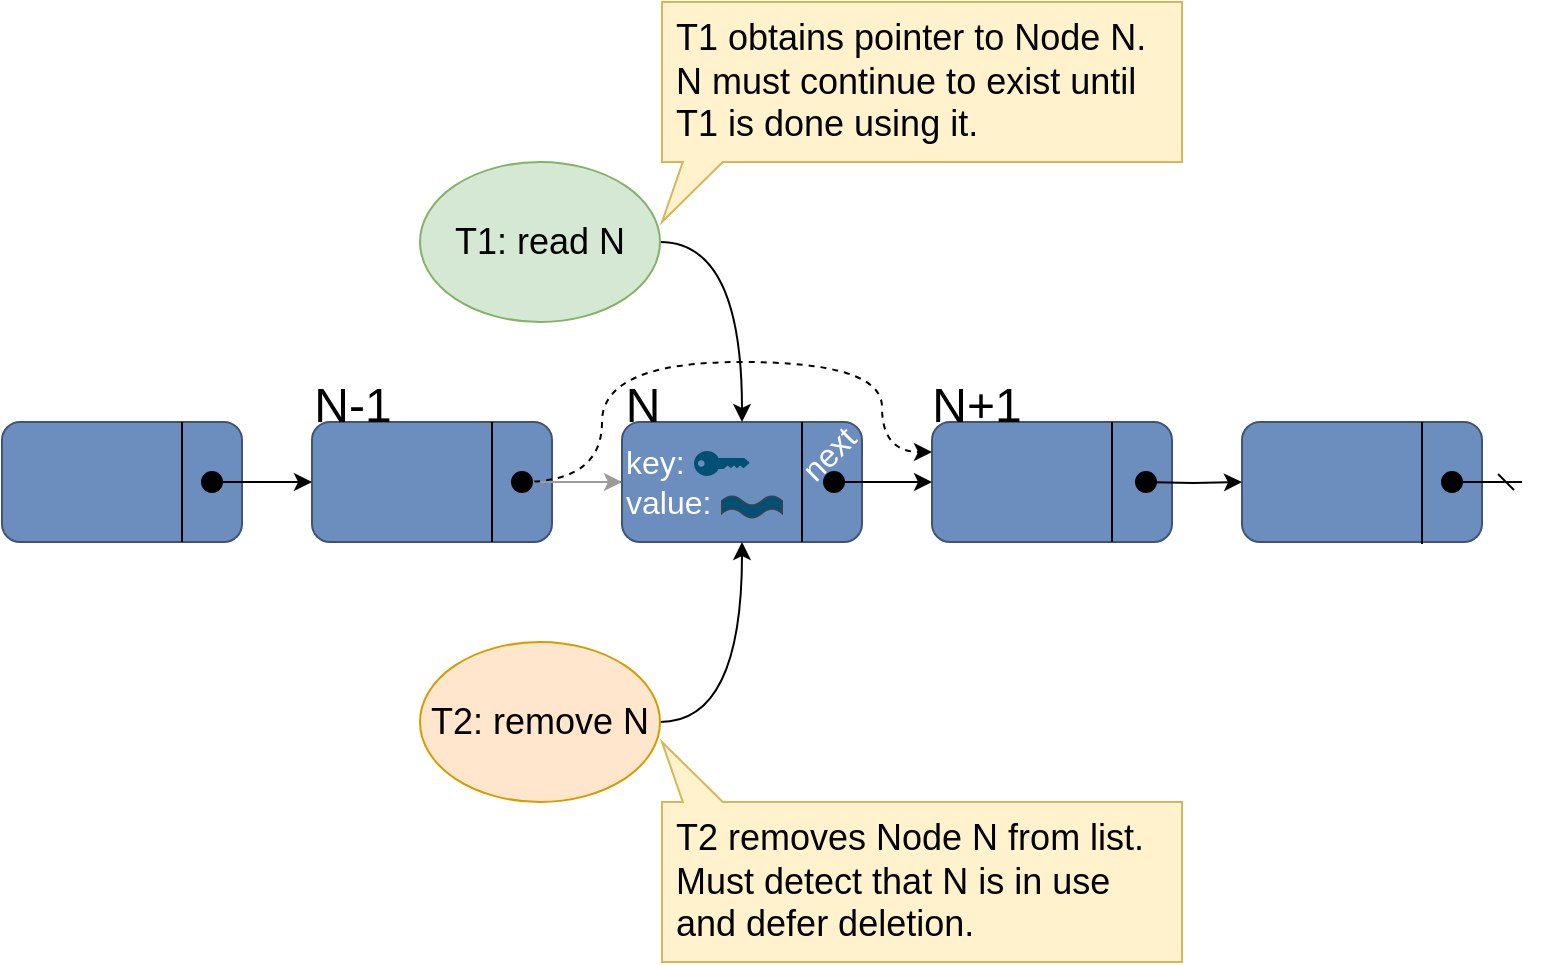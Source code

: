<mxfile version="21.1.2" type="device">
  <diagram name="Page-1" id="3ZNWpio1twOVjBkZWGlh">
    <mxGraphModel dx="1098" dy="820" grid="1" gridSize="10" guides="1" tooltips="1" connect="1" arrows="1" fold="1" page="1" pageScale="1" pageWidth="850" pageHeight="1100" math="0" shadow="0">
      <root>
        <mxCell id="0" />
        <mxCell id="1" parent="0" />
        <mxCell id="CJfr3QqIfbeVyX5R_hRZ-74" value="" style="edgeStyle=orthogonalEdgeStyle;rounded=0;orthogonalLoop=1;jettySize=auto;html=1;" edge="1" parent="1" source="CJfr3QqIfbeVyX5R_hRZ-24" target="CJfr3QqIfbeVyX5R_hRZ-73">
          <mxGeometry relative="1" as="geometry" />
        </mxCell>
        <mxCell id="CJfr3QqIfbeVyX5R_hRZ-24" value="&lt;font color=&quot;#ffffff&quot; style=&quot;font-size: 16px;&quot;&gt;key:&amp;nbsp;&lt;br&gt;value:&amp;nbsp;&lt;br&gt;&lt;/font&gt;" style="rounded=1;whiteSpace=wrap;html=1;flipH=1;fillColor=#6C8EBF;strokeColor=#415573;align=left;" vertex="1" parent="1">
          <mxGeometry x="350" y="610" width="120" height="60" as="geometry" />
        </mxCell>
        <mxCell id="CJfr3QqIfbeVyX5R_hRZ-25" value="" style="rounded=1;whiteSpace=wrap;html=1;flipH=1;fillColor=#6C8EBF;strokeColor=#415573;" vertex="1" parent="1">
          <mxGeometry x="505" y="610" width="120" height="60" as="geometry" />
        </mxCell>
        <mxCell id="CJfr3QqIfbeVyX5R_hRZ-26" value="" style="rounded=1;whiteSpace=wrap;html=1;flipH=1;fillColor=#6C8EBF;strokeColor=#415573;" vertex="1" parent="1">
          <mxGeometry x="660" y="610" width="120" height="60" as="geometry" />
        </mxCell>
        <mxCell id="CJfr3QqIfbeVyX5R_hRZ-43" value="" style="rounded=1;whiteSpace=wrap;html=1;flipH=1;fillColor=#6C8EBF;strokeColor=#415573;" vertex="1" parent="1">
          <mxGeometry x="40" y="610" width="120" height="60" as="geometry" />
        </mxCell>
        <mxCell id="CJfr3QqIfbeVyX5R_hRZ-45" value="" style="rounded=1;whiteSpace=wrap;html=1;flipH=1;fillColor=#6C8EBF;strokeColor=#415573;" vertex="1" parent="1">
          <mxGeometry x="195" y="610" width="120" height="60" as="geometry" />
        </mxCell>
        <mxCell id="CJfr3QqIfbeVyX5R_hRZ-57" style="edgeStyle=orthogonalEdgeStyle;orthogonalLoop=1;jettySize=auto;html=1;exitX=1;exitY=0.5;exitDx=0;exitDy=0;entryX=0.5;entryY=0;entryDx=0;entryDy=0;curved=1;" edge="1" parent="1" source="CJfr3QqIfbeVyX5R_hRZ-55" target="CJfr3QqIfbeVyX5R_hRZ-24">
          <mxGeometry relative="1" as="geometry" />
        </mxCell>
        <mxCell id="CJfr3QqIfbeVyX5R_hRZ-55" value="&lt;font style=&quot;font-size: 18px;&quot;&gt;T1: read N&lt;/font&gt;" style="ellipse;whiteSpace=wrap;html=1;fillColor=#d5e8d4;strokeColor=#82b366;" vertex="1" parent="1">
          <mxGeometry x="249" y="480" width="120" height="80" as="geometry" />
        </mxCell>
        <mxCell id="CJfr3QqIfbeVyX5R_hRZ-58" style="edgeStyle=orthogonalEdgeStyle;orthogonalLoop=1;jettySize=auto;html=1;exitX=1;exitY=0.5;exitDx=0;exitDy=0;entryX=0.5;entryY=1;entryDx=0;entryDy=0;curved=1;" edge="1" parent="1" source="CJfr3QqIfbeVyX5R_hRZ-56" target="CJfr3QqIfbeVyX5R_hRZ-24">
          <mxGeometry relative="1" as="geometry" />
        </mxCell>
        <mxCell id="CJfr3QqIfbeVyX5R_hRZ-56" value="&lt;font style=&quot;font-size: 18px;&quot;&gt;T2: remove N&lt;/font&gt;" style="ellipse;whiteSpace=wrap;html=1;fillColor=#ffe6cc;strokeColor=#d79b00;" vertex="1" parent="1">
          <mxGeometry x="249" y="720" width="120" height="80" as="geometry" />
        </mxCell>
        <mxCell id="CJfr3QqIfbeVyX5R_hRZ-42" style="edgeStyle=orthogonalEdgeStyle;rounded=0;orthogonalLoop=1;jettySize=auto;html=1;exitX=1;exitY=0.5;exitDx=0;exitDy=0;entryX=0;entryY=0.5;entryDx=0;entryDy=0;" edge="1" parent="1" source="CJfr3QqIfbeVyX5R_hRZ-69" target="CJfr3QqIfbeVyX5R_hRZ-45">
          <mxGeometry relative="1" as="geometry" />
        </mxCell>
        <mxCell id="CJfr3QqIfbeVyX5R_hRZ-44" style="edgeStyle=orthogonalEdgeStyle;rounded=0;orthogonalLoop=1;jettySize=auto;html=1;exitX=0.5;exitY=0.5;exitDx=0;exitDy=0;entryX=0;entryY=0.5;entryDx=0;entryDy=0;strokeColor=#9C9C9C;exitPerimeter=0;" edge="1" parent="1" source="CJfr3QqIfbeVyX5R_hRZ-73">
          <mxGeometry relative="1" as="geometry">
            <mxPoint x="350" y="640" as="targetPoint" />
          </mxGeometry>
        </mxCell>
        <mxCell id="CJfr3QqIfbeVyX5R_hRZ-67" style="edgeStyle=orthogonalEdgeStyle;orthogonalLoop=1;jettySize=auto;html=1;exitX=0.5;exitY=0.5;exitDx=0;exitDy=0;entryX=0;entryY=0.25;entryDx=0;entryDy=0;curved=1;dashed=1;exitPerimeter=0;" edge="1" parent="1" source="CJfr3QqIfbeVyX5R_hRZ-73" target="CJfr3QqIfbeVyX5R_hRZ-25">
          <mxGeometry relative="1" as="geometry">
            <Array as="points">
              <mxPoint x="340" y="640" />
              <mxPoint x="340" y="580" />
              <mxPoint x="480" y="580" />
              <mxPoint x="480" y="625" />
            </Array>
          </mxGeometry>
        </mxCell>
        <mxCell id="CJfr3QqIfbeVyX5R_hRZ-32" style="edgeStyle=orthogonalEdgeStyle;rounded=0;orthogonalLoop=1;jettySize=auto;html=1;exitX=1;exitY=0.5;exitDx=0;exitDy=0;entryX=0;entryY=0.5;entryDx=0;entryDy=0;" edge="1" parent="1" source="CJfr3QqIfbeVyX5R_hRZ-77" target="CJfr3QqIfbeVyX5R_hRZ-25">
          <mxGeometry relative="1" as="geometry" />
        </mxCell>
        <mxCell id="CJfr3QqIfbeVyX5R_hRZ-33" style="edgeStyle=orthogonalEdgeStyle;rounded=0;orthogonalLoop=1;jettySize=auto;html=1;entryX=0;entryY=0.5;entryDx=0;entryDy=0;" edge="1" parent="1" target="CJfr3QqIfbeVyX5R_hRZ-26">
          <mxGeometry relative="1" as="geometry">
            <mxPoint x="610" y="640" as="sourcePoint" />
          </mxGeometry>
        </mxCell>
        <mxCell id="CJfr3QqIfbeVyX5R_hRZ-49" value="" style="endArrow=dash;html=1;rounded=0;exitX=1;exitY=0.5;exitDx=0;exitDy=0;endFill=0;" edge="1" parent="1" source="CJfr3QqIfbeVyX5R_hRZ-87">
          <mxGeometry width="50" height="50" relative="1" as="geometry">
            <mxPoint x="780" y="640" as="sourcePoint" />
            <mxPoint x="800" y="640" as="targetPoint" />
          </mxGeometry>
        </mxCell>
        <mxCell id="CJfr3QqIfbeVyX5R_hRZ-60" value="Callout1" parent="0" />
        <mxCell id="CJfr3QqIfbeVyX5R_hRZ-61" value="&lt;div style=&quot;text-align: left; font-size: 18px;&quot;&gt;&lt;span style=&quot;background-color: initial;&quot;&gt;&lt;font style=&quot;font-size: 18px;&quot;&gt;T1 obtains pointer to Node N.&lt;/font&gt;&lt;/span&gt;&lt;/div&gt;&lt;div style=&quot;text-align: left; font-size: 18px;&quot;&gt;&lt;span style=&quot;background-color: initial;&quot;&gt;&lt;font style=&quot;font-size: 18px;&quot;&gt;N must continue to exist until T1 is done using it.&amp;nbsp;&lt;/font&gt;&lt;/span&gt;&lt;/div&gt;" style="shape=callout;whiteSpace=wrap;html=1;perimeter=calloutPerimeter;position2=0;spacingLeft=6;size=30;position=0.04;base=20;fillColor=#fff2cc;strokeColor=#d6b656;" vertex="1" parent="CJfr3QqIfbeVyX5R_hRZ-60">
          <mxGeometry x="370" y="400" width="260" height="110" as="geometry" />
        </mxCell>
        <mxCell id="CJfr3QqIfbeVyX5R_hRZ-62" value="&lt;div style=&quot;text-align: left; font-size: 18px;&quot;&gt;&lt;span style=&quot;background-color: initial;&quot;&gt;&lt;font style=&quot;font-size: 18px;&quot;&gt;T2 removes Node N from list.&lt;/font&gt;&lt;/span&gt;&lt;/div&gt;&lt;div style=&quot;text-align: left; font-size: 18px;&quot;&gt;&lt;span style=&quot;background-color: initial;&quot;&gt;&lt;font style=&quot;font-size: 18px;&quot;&gt;Must detect that N is in use and defer deletion.&lt;/font&gt;&lt;/span&gt;&lt;/div&gt;" style="shape=callout;whiteSpace=wrap;html=1;perimeter=calloutPerimeter;position2=0;spacingLeft=6;size=30;position=0.04;base=20;fillColor=#fff2cc;strokeColor=#d6b656;flipV=1;flipH=0;" vertex="1" parent="CJfr3QqIfbeVyX5R_hRZ-60">
          <mxGeometry x="370" y="770" width="260" height="110" as="geometry" />
        </mxCell>
        <mxCell id="CJfr3QqIfbeVyX5R_hRZ-70" value="" style="group" vertex="1" connectable="0" parent="CJfr3QqIfbeVyX5R_hRZ-60">
          <mxGeometry x="140" y="635" width="10" height="10" as="geometry" />
        </mxCell>
        <mxCell id="CJfr3QqIfbeVyX5R_hRZ-68" value="" style="endArrow=none;html=1;rounded=0;exitX=0.75;exitY=1;exitDx=0;exitDy=0;entryX=0.75;entryY=0;entryDx=0;entryDy=0;" edge="1" parent="CJfr3QqIfbeVyX5R_hRZ-70" source="CJfr3QqIfbeVyX5R_hRZ-43" target="CJfr3QqIfbeVyX5R_hRZ-43">
          <mxGeometry width="50" height="50" relative="1" as="geometry">
            <mxPoint x="-50" y="25" as="sourcePoint" />
            <mxPoint y="-25" as="targetPoint" />
          </mxGeometry>
        </mxCell>
        <mxCell id="CJfr3QqIfbeVyX5R_hRZ-69" value="" style="ellipse;whiteSpace=wrap;html=1;aspect=fixed;fillColor=#000000;" vertex="1" parent="CJfr3QqIfbeVyX5R_hRZ-70">
          <mxGeometry width="10" height="10" as="geometry" />
        </mxCell>
        <mxCell id="CJfr3QqIfbeVyX5R_hRZ-71" value="" style="group" vertex="1" connectable="0" parent="CJfr3QqIfbeVyX5R_hRZ-60">
          <mxGeometry x="297" y="646" width="10" height="10" as="geometry" />
        </mxCell>
        <mxCell id="CJfr3QqIfbeVyX5R_hRZ-72" value="" style="endArrow=none;html=1;rounded=0;exitX=0.75;exitY=1;exitDx=0;exitDy=0;entryX=0.75;entryY=0;entryDx=0;entryDy=0;" edge="1" parent="CJfr3QqIfbeVyX5R_hRZ-71" source="CJfr3QqIfbeVyX5R_hRZ-45" target="CJfr3QqIfbeVyX5R_hRZ-45">
          <mxGeometry width="50" height="50" relative="1" as="geometry">
            <mxPoint x="-50" y="25" as="sourcePoint" />
            <mxPoint y="-25" as="targetPoint" />
          </mxGeometry>
        </mxCell>
        <mxCell id="CJfr3QqIfbeVyX5R_hRZ-73" value="" style="ellipse;whiteSpace=wrap;html=1;aspect=fixed;fillColor=#000000;" vertex="1" parent="CJfr3QqIfbeVyX5R_hRZ-71">
          <mxGeometry x="-2" y="-11" width="10" height="10" as="geometry" />
        </mxCell>
        <mxCell id="CJfr3QqIfbeVyX5R_hRZ-75" value="" style="group" vertex="1" connectable="0" parent="CJfr3QqIfbeVyX5R_hRZ-60">
          <mxGeometry x="470" y="655" width="10" height="10" as="geometry" />
        </mxCell>
        <mxCell id="CJfr3QqIfbeVyX5R_hRZ-76" value="" style="endArrow=none;html=1;rounded=0;exitX=0.75;exitY=1;exitDx=0;exitDy=0;entryX=0.75;entryY=0;entryDx=0;entryDy=0;" edge="1" parent="CJfr3QqIfbeVyX5R_hRZ-75" source="CJfr3QqIfbeVyX5R_hRZ-24" target="CJfr3QqIfbeVyX5R_hRZ-24">
          <mxGeometry width="50" height="50" relative="1" as="geometry">
            <mxPoint x="-50" y="25" as="sourcePoint" />
            <mxPoint y="-25" as="targetPoint" />
          </mxGeometry>
        </mxCell>
        <mxCell id="CJfr3QqIfbeVyX5R_hRZ-77" value="" style="ellipse;whiteSpace=wrap;html=1;aspect=fixed;fillColor=#000000;" vertex="1" parent="CJfr3QqIfbeVyX5R_hRZ-75">
          <mxGeometry x="-19" y="-20" width="10" height="10" as="geometry" />
        </mxCell>
        <mxCell id="CJfr3QqIfbeVyX5R_hRZ-81" value="&lt;font color=&quot;#ffffff&quot; style=&quot;font-size: 16px;&quot;&gt;next&lt;/font&gt;" style="text;html=1;align=center;verticalAlign=middle;resizable=0;points=[];autosize=1;strokeColor=none;fillColor=none;rotation=-45;" vertex="1" parent="CJfr3QqIfbeVyX5R_hRZ-60">
          <mxGeometry x="428" y="611" width="50" height="30" as="geometry" />
        </mxCell>
        <mxCell id="CJfr3QqIfbeVyX5R_hRZ-84" value="" style="endArrow=none;html=1;rounded=0;exitX=0.75;exitY=1;exitDx=0;exitDy=0;entryX=0.75;entryY=0;entryDx=0;entryDy=0;" edge="1" parent="CJfr3QqIfbeVyX5R_hRZ-60" source="CJfr3QqIfbeVyX5R_hRZ-25" target="CJfr3QqIfbeVyX5R_hRZ-25">
          <mxGeometry width="50" height="50" relative="1" as="geometry">
            <mxPoint x="600" y="670" as="sourcePoint" />
            <mxPoint x="600" y="610" as="targetPoint" />
          </mxGeometry>
        </mxCell>
        <mxCell id="CJfr3QqIfbeVyX5R_hRZ-85" value="" style="endArrow=none;html=1;rounded=0;exitX=0.75;exitY=1;exitDx=0;exitDy=0;entryX=0.75;entryY=0;entryDx=0;entryDy=0;" edge="1" parent="CJfr3QqIfbeVyX5R_hRZ-60" target="CJfr3QqIfbeVyX5R_hRZ-26">
          <mxGeometry width="50" height="50" relative="1" as="geometry">
            <mxPoint x="750" y="671" as="sourcePoint" />
            <mxPoint x="750" y="611" as="targetPoint" />
          </mxGeometry>
        </mxCell>
        <mxCell id="CJfr3QqIfbeVyX5R_hRZ-86" value="" style="ellipse;whiteSpace=wrap;html=1;aspect=fixed;fillColor=#000000;" vertex="1" parent="CJfr3QqIfbeVyX5R_hRZ-60">
          <mxGeometry x="607" y="635" width="10" height="10" as="geometry" />
        </mxCell>
        <mxCell id="CJfr3QqIfbeVyX5R_hRZ-87" value="0" style="ellipse;whiteSpace=wrap;html=1;aspect=fixed;fillColor=#000000;" vertex="1" parent="CJfr3QqIfbeVyX5R_hRZ-60">
          <mxGeometry x="760" y="635" width="10" height="10" as="geometry" />
        </mxCell>
        <mxCell id="CJfr3QqIfbeVyX5R_hRZ-89" value="" style="points=[[0,0.5,0],[0.24,0,0],[0.5,0.28,0],[0.995,0.475,0],[0.5,0.72,0],[0.24,1,0]];verticalLabelPosition=bottom;sketch=0;html=1;verticalAlign=top;aspect=fixed;align=center;pointerEvents=1;shape=mxgraph.cisco19.key;fillColor=#005073;strokeColor=none;" vertex="1" parent="CJfr3QqIfbeVyX5R_hRZ-60">
          <mxGeometry x="386" y="624.5" width="27.78" height="12.5" as="geometry" />
        </mxCell>
        <mxCell id="CJfr3QqIfbeVyX5R_hRZ-90" value="" style="verticalLabelPosition=bottom;verticalAlign=top;html=1;shape=mxgraph.basic.wave2;dy=0.45;fillColor=#005073;fontColor=#ffffff;strokeColor=#314354;" vertex="1" parent="CJfr3QqIfbeVyX5R_hRZ-60">
          <mxGeometry x="400" y="647" width="30" height="11" as="geometry" />
        </mxCell>
        <mxCell id="CJfr3QqIfbeVyX5R_hRZ-94" value="&lt;font style=&quot;font-size: 24px;&quot;&gt;N-1&lt;/font&gt;" style="text;html=1;align=center;verticalAlign=middle;resizable=0;points=[];autosize=1;strokeColor=none;fillColor=none;" vertex="1" parent="CJfr3QqIfbeVyX5R_hRZ-60">
          <mxGeometry x="185" y="582" width="60" height="40" as="geometry" />
        </mxCell>
        <mxCell id="CJfr3QqIfbeVyX5R_hRZ-95" value="&lt;font style=&quot;font-size: 24px;&quot;&gt;N&lt;/font&gt;" style="text;html=1;align=center;verticalAlign=middle;resizable=0;points=[];autosize=1;strokeColor=none;fillColor=none;" vertex="1" parent="CJfr3QqIfbeVyX5R_hRZ-60">
          <mxGeometry x="340" y="582" width="40" height="40" as="geometry" />
        </mxCell>
        <mxCell id="CJfr3QqIfbeVyX5R_hRZ-96" value="&lt;font style=&quot;font-size: 24px;&quot;&gt;N+1&lt;/font&gt;" style="text;html=1;align=center;verticalAlign=middle;resizable=0;points=[];autosize=1;strokeColor=none;fillColor=none;" vertex="1" parent="CJfr3QqIfbeVyX5R_hRZ-60">
          <mxGeometry x="492" y="582" width="70" height="40" as="geometry" />
        </mxCell>
      </root>
    </mxGraphModel>
  </diagram>
</mxfile>
